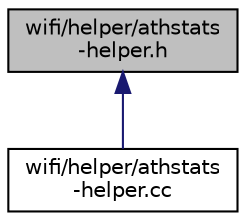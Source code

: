 digraph "wifi/helper/athstats-helper.h"
{
  edge [fontname="Helvetica",fontsize="10",labelfontname="Helvetica",labelfontsize="10"];
  node [fontname="Helvetica",fontsize="10",shape=record];
  Node1 [label="wifi/helper/athstats\l-helper.h",height=0.2,width=0.4,color="black", fillcolor="grey75", style="filled", fontcolor="black"];
  Node1 -> Node2 [dir="back",color="midnightblue",fontsize="10",style="solid"];
  Node2 [label="wifi/helper/athstats\l-helper.cc",height=0.2,width=0.4,color="black", fillcolor="white", style="filled",URL="$de/d5f/athstats-helper_8cc.html"];
}
